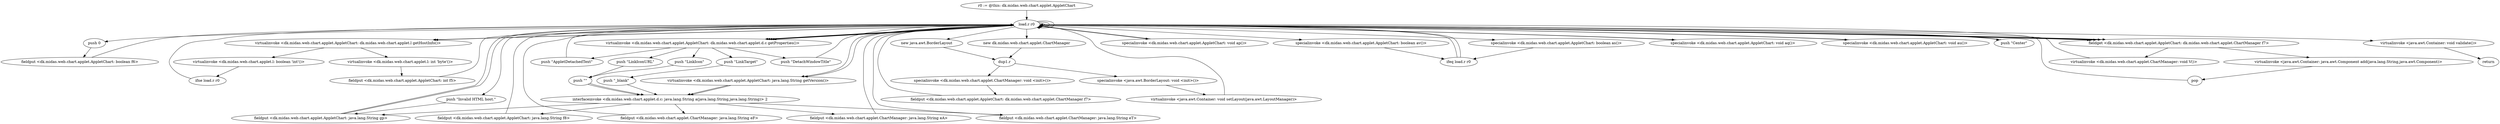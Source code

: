 digraph "" {
    "r0 := @this: dk.midas.web.chart.applet.AppletChart"
    "load.r r0"
    "r0 := @this: dk.midas.web.chart.applet.AppletChart"->"load.r r0";
    "push 0"
    "load.r r0"->"push 0";
    "fieldput <dk.midas.web.chart.applet.AppletChart: boolean f6>"
    "push 0"->"fieldput <dk.midas.web.chart.applet.AppletChart: boolean f6>";
    "fieldput <dk.midas.web.chart.applet.AppletChart: boolean f6>"->"load.r r0";
    "virtualinvoke <dk.midas.web.chart.applet.AppletChart: dk.midas.web.chart.applet.l getHostInfo()>"
    "load.r r0"->"virtualinvoke <dk.midas.web.chart.applet.AppletChart: dk.midas.web.chart.applet.l getHostInfo()>";
    "virtualinvoke <dk.midas.web.chart.applet.l: boolean 'int'()>"
    "virtualinvoke <dk.midas.web.chart.applet.AppletChart: dk.midas.web.chart.applet.l getHostInfo()>"->"virtualinvoke <dk.midas.web.chart.applet.l: boolean 'int'()>";
    "ifne load.r r0"
    "virtualinvoke <dk.midas.web.chart.applet.l: boolean 'int'()>"->"ifne load.r r0";
    "ifne load.r r0"->"load.r r0";
    "push \"Invalid HTML host.\""
    "load.r r0"->"push \"Invalid HTML host.\"";
    "fieldput <dk.midas.web.chart.applet.AppletChart: java.lang.String gp>"
    "push \"Invalid HTML host.\""->"fieldput <dk.midas.web.chart.applet.AppletChart: java.lang.String gp>";
    "fieldput <dk.midas.web.chart.applet.AppletChart: java.lang.String gp>"->"load.r r0";
    "load.r r0"->"load.r r0";
    "load.r r0"->"virtualinvoke <dk.midas.web.chart.applet.AppletChart: dk.midas.web.chart.applet.l getHostInfo()>";
    "virtualinvoke <dk.midas.web.chart.applet.l: int 'byte'()>"
    "virtualinvoke <dk.midas.web.chart.applet.AppletChart: dk.midas.web.chart.applet.l getHostInfo()>"->"virtualinvoke <dk.midas.web.chart.applet.l: int 'byte'()>";
    "fieldput <dk.midas.web.chart.applet.AppletChart: int f5>"
    "virtualinvoke <dk.midas.web.chart.applet.l: int 'byte'()>"->"fieldput <dk.midas.web.chart.applet.AppletChart: int f5>";
    "fieldput <dk.midas.web.chart.applet.AppletChart: int f5>"->"load.r r0";
    "new java.awt.BorderLayout"
    "load.r r0"->"new java.awt.BorderLayout";
    "dup1.r"
    "new java.awt.BorderLayout"->"dup1.r";
    "specialinvoke <java.awt.BorderLayout: void <init>()>"
    "dup1.r"->"specialinvoke <java.awt.BorderLayout: void <init>()>";
    "virtualinvoke <java.awt.Container: void setLayout(java.awt.LayoutManager)>"
    "specialinvoke <java.awt.BorderLayout: void <init>()>"->"virtualinvoke <java.awt.Container: void setLayout(java.awt.LayoutManager)>";
    "virtualinvoke <java.awt.Container: void setLayout(java.awt.LayoutManager)>"->"load.r r0";
    "load.r r0"->"load.r r0";
    "virtualinvoke <dk.midas.web.chart.applet.AppletChart: dk.midas.web.chart.applet.d.c getProperties()>"
    "load.r r0"->"virtualinvoke <dk.midas.web.chart.applet.AppletChart: dk.midas.web.chart.applet.d.c getProperties()>";
    "push \"AppletDetachedText\""
    "virtualinvoke <dk.midas.web.chart.applet.AppletChart: dk.midas.web.chart.applet.d.c getProperties()>"->"push \"AppletDetachedText\"";
    "push \"AppletDetachedText\""->"load.r r0";
    "virtualinvoke <dk.midas.web.chart.applet.AppletChart: java.lang.String getVersion()>"
    "load.r r0"->"virtualinvoke <dk.midas.web.chart.applet.AppletChart: java.lang.String getVersion()>";
    "interfaceinvoke <dk.midas.web.chart.applet.d.c: java.lang.String a(java.lang.String,java.lang.String)> 2"
    "virtualinvoke <dk.midas.web.chart.applet.AppletChart: java.lang.String getVersion()>"->"interfaceinvoke <dk.midas.web.chart.applet.d.c: java.lang.String a(java.lang.String,java.lang.String)> 2";
    "interfaceinvoke <dk.midas.web.chart.applet.d.c: java.lang.String a(java.lang.String,java.lang.String)> 2"->"fieldput <dk.midas.web.chart.applet.AppletChart: java.lang.String gp>";
    "fieldput <dk.midas.web.chart.applet.AppletChart: java.lang.String gp>"->"load.r r0";
    "load.r r0"->"load.r r0";
    "load.r r0"->"virtualinvoke <dk.midas.web.chart.applet.AppletChart: dk.midas.web.chart.applet.d.c getProperties()>";
    "push \"DetachWindowTitle\""
    "virtualinvoke <dk.midas.web.chart.applet.AppletChart: dk.midas.web.chart.applet.d.c getProperties()>"->"push \"DetachWindowTitle\"";
    "push \"DetachWindowTitle\""->"load.r r0";
    "load.r r0"->"virtualinvoke <dk.midas.web.chart.applet.AppletChart: java.lang.String getVersion()>";
    "virtualinvoke <dk.midas.web.chart.applet.AppletChart: java.lang.String getVersion()>"->"interfaceinvoke <dk.midas.web.chart.applet.d.c: java.lang.String a(java.lang.String,java.lang.String)> 2";
    "fieldput <dk.midas.web.chart.applet.AppletChart: java.lang.String f8>"
    "interfaceinvoke <dk.midas.web.chart.applet.d.c: java.lang.String a(java.lang.String,java.lang.String)> 2"->"fieldput <dk.midas.web.chart.applet.AppletChart: java.lang.String f8>";
    "fieldput <dk.midas.web.chart.applet.AppletChart: java.lang.String f8>"->"load.r r0";
    "new dk.midas.web.chart.applet.ChartManager"
    "load.r r0"->"new dk.midas.web.chart.applet.ChartManager";
    "new dk.midas.web.chart.applet.ChartManager"->"dup1.r";
    "specialinvoke <dk.midas.web.chart.applet.ChartManager: void <init>()>"
    "dup1.r"->"specialinvoke <dk.midas.web.chart.applet.ChartManager: void <init>()>";
    "fieldput <dk.midas.web.chart.applet.AppletChart: dk.midas.web.chart.applet.ChartManager f7>"
    "specialinvoke <dk.midas.web.chart.applet.ChartManager: void <init>()>"->"fieldput <dk.midas.web.chart.applet.AppletChart: dk.midas.web.chart.applet.ChartManager f7>";
    "fieldput <dk.midas.web.chart.applet.AppletChart: dk.midas.web.chart.applet.ChartManager f7>"->"load.r r0";
    "specialinvoke <dk.midas.web.chart.applet.AppletChart: void ap()>"
    "load.r r0"->"specialinvoke <dk.midas.web.chart.applet.AppletChart: void ap()>";
    "specialinvoke <dk.midas.web.chart.applet.AppletChart: void ap()>"->"load.r r0";
    "specialinvoke <dk.midas.web.chart.applet.AppletChart: boolean av()>"
    "load.r r0"->"specialinvoke <dk.midas.web.chart.applet.AppletChart: boolean av()>";
    "ifeq load.r r0"
    "specialinvoke <dk.midas.web.chart.applet.AppletChart: boolean av()>"->"ifeq load.r r0";
    "ifeq load.r r0"->"load.r r0";
    "specialinvoke <dk.midas.web.chart.applet.AppletChart: void aq()>"
    "load.r r0"->"specialinvoke <dk.midas.web.chart.applet.AppletChart: void aq()>";
    "specialinvoke <dk.midas.web.chart.applet.AppletChart: void aq()>"->"load.r r0";
    "specialinvoke <dk.midas.web.chart.applet.AppletChart: boolean as()>"
    "load.r r0"->"specialinvoke <dk.midas.web.chart.applet.AppletChart: boolean as()>";
    "specialinvoke <dk.midas.web.chart.applet.AppletChart: boolean as()>"->"ifeq load.r r0";
    "ifeq load.r r0"->"load.r r0";
    "specialinvoke <dk.midas.web.chart.applet.AppletChart: void au()>"
    "load.r r0"->"specialinvoke <dk.midas.web.chart.applet.AppletChart: void au()>";
    "specialinvoke <dk.midas.web.chart.applet.AppletChart: void au()>"->"load.r r0";
    "push \"Center\""
    "load.r r0"->"push \"Center\"";
    "push \"Center\""->"load.r r0";
    "fieldget <dk.midas.web.chart.applet.AppletChart: dk.midas.web.chart.applet.ChartManager f7>"
    "load.r r0"->"fieldget <dk.midas.web.chart.applet.AppletChart: dk.midas.web.chart.applet.ChartManager f7>";
    "virtualinvoke <java.awt.Container: java.awt.Component add(java.lang.String,java.awt.Component)>"
    "fieldget <dk.midas.web.chart.applet.AppletChart: dk.midas.web.chart.applet.ChartManager f7>"->"virtualinvoke <java.awt.Container: java.awt.Component add(java.lang.String,java.awt.Component)>";
    "pop"
    "virtualinvoke <java.awt.Container: java.awt.Component add(java.lang.String,java.awt.Component)>"->"pop";
    "pop"->"load.r r0";
    "load.r r0"->"fieldget <dk.midas.web.chart.applet.AppletChart: dk.midas.web.chart.applet.ChartManager f7>";
    "fieldget <dk.midas.web.chart.applet.AppletChart: dk.midas.web.chart.applet.ChartManager f7>"->"load.r r0";
    "load.r r0"->"virtualinvoke <dk.midas.web.chart.applet.AppletChart: dk.midas.web.chart.applet.d.c getProperties()>";
    "push \"LinkIcon\""
    "virtualinvoke <dk.midas.web.chart.applet.AppletChart: dk.midas.web.chart.applet.d.c getProperties()>"->"push \"LinkIcon\"";
    "push \"\""
    "push \"LinkIcon\""->"push \"\"";
    "push \"\""->"interfaceinvoke <dk.midas.web.chart.applet.d.c: java.lang.String a(java.lang.String,java.lang.String)> 2";
    "fieldput <dk.midas.web.chart.applet.ChartManager: java.lang.String eF>"
    "interfaceinvoke <dk.midas.web.chart.applet.d.c: java.lang.String a(java.lang.String,java.lang.String)> 2"->"fieldput <dk.midas.web.chart.applet.ChartManager: java.lang.String eF>";
    "fieldput <dk.midas.web.chart.applet.ChartManager: java.lang.String eF>"->"load.r r0";
    "load.r r0"->"fieldget <dk.midas.web.chart.applet.AppletChart: dk.midas.web.chart.applet.ChartManager f7>";
    "fieldget <dk.midas.web.chart.applet.AppletChart: dk.midas.web.chart.applet.ChartManager f7>"->"load.r r0";
    "load.r r0"->"virtualinvoke <dk.midas.web.chart.applet.AppletChart: dk.midas.web.chart.applet.d.c getProperties()>";
    "push \"LinkIconURL\""
    "virtualinvoke <dk.midas.web.chart.applet.AppletChart: dk.midas.web.chart.applet.d.c getProperties()>"->"push \"LinkIconURL\"";
    "push \"LinkIconURL\""->"push \"\"";
    "push \"\""->"interfaceinvoke <dk.midas.web.chart.applet.d.c: java.lang.String a(java.lang.String,java.lang.String)> 2";
    "fieldput <dk.midas.web.chart.applet.ChartManager: java.lang.String eA>"
    "interfaceinvoke <dk.midas.web.chart.applet.d.c: java.lang.String a(java.lang.String,java.lang.String)> 2"->"fieldput <dk.midas.web.chart.applet.ChartManager: java.lang.String eA>";
    "fieldput <dk.midas.web.chart.applet.ChartManager: java.lang.String eA>"->"load.r r0";
    "load.r r0"->"fieldget <dk.midas.web.chart.applet.AppletChart: dk.midas.web.chart.applet.ChartManager f7>";
    "fieldget <dk.midas.web.chart.applet.AppletChart: dk.midas.web.chart.applet.ChartManager f7>"->"load.r r0";
    "load.r r0"->"virtualinvoke <dk.midas.web.chart.applet.AppletChart: dk.midas.web.chart.applet.d.c getProperties()>";
    "push \"LinkTarget\""
    "virtualinvoke <dk.midas.web.chart.applet.AppletChart: dk.midas.web.chart.applet.d.c getProperties()>"->"push \"LinkTarget\"";
    "push \"_blank\""
    "push \"LinkTarget\""->"push \"_blank\"";
    "push \"_blank\""->"interfaceinvoke <dk.midas.web.chart.applet.d.c: java.lang.String a(java.lang.String,java.lang.String)> 2";
    "fieldput <dk.midas.web.chart.applet.ChartManager: java.lang.String eT>"
    "interfaceinvoke <dk.midas.web.chart.applet.d.c: java.lang.String a(java.lang.String,java.lang.String)> 2"->"fieldput <dk.midas.web.chart.applet.ChartManager: java.lang.String eT>";
    "fieldput <dk.midas.web.chart.applet.ChartManager: java.lang.String eT>"->"load.r r0";
    "load.r r0"->"fieldget <dk.midas.web.chart.applet.AppletChart: dk.midas.web.chart.applet.ChartManager f7>";
    "virtualinvoke <dk.midas.web.chart.applet.ChartManager: void V()>"
    "fieldget <dk.midas.web.chart.applet.AppletChart: dk.midas.web.chart.applet.ChartManager f7>"->"virtualinvoke <dk.midas.web.chart.applet.ChartManager: void V()>";
    "virtualinvoke <dk.midas.web.chart.applet.ChartManager: void V()>"->"load.r r0";
    "virtualinvoke <java.awt.Container: void validate()>"
    "load.r r0"->"virtualinvoke <java.awt.Container: void validate()>";
    "return"
    "virtualinvoke <java.awt.Container: void validate()>"->"return";
}

